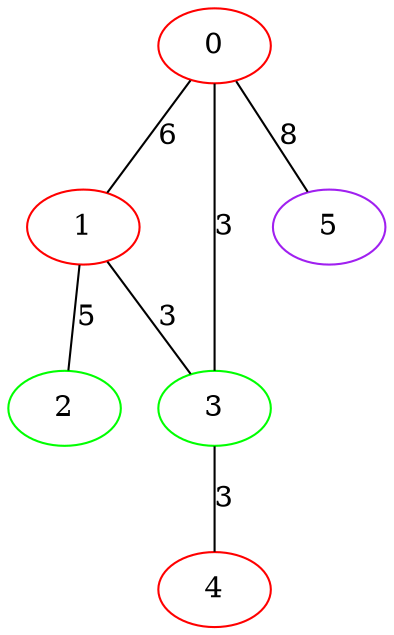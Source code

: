 graph "" {
0 [color=red, weight=1];
1 [color=red, weight=1];
2 [color=green, weight=2];
3 [color=green, weight=2];
4 [color=red, weight=1];
5 [color=purple, weight=4];
0 -- 1  [key=0, label=6];
0 -- 3  [key=0, label=3];
0 -- 5  [key=0, label=8];
1 -- 2  [key=0, label=5];
1 -- 3  [key=0, label=3];
3 -- 4  [key=0, label=3];
}
